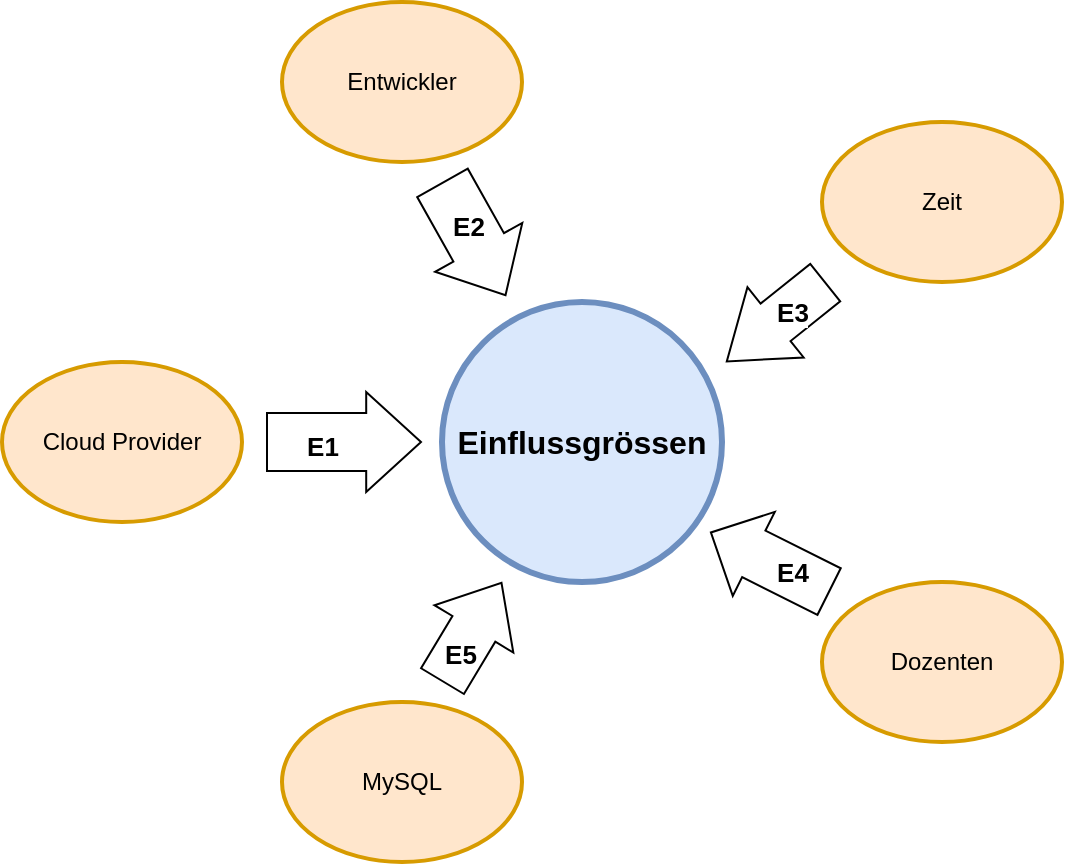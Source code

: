 <mxfile version="24.2.5" type="device">
  <diagram name="Page-1" id="rI4db7pEX1Cf_EbMsaSA">
    <mxGraphModel dx="1002" dy="635" grid="1" gridSize="10" guides="1" tooltips="1" connect="1" arrows="1" fold="1" page="1" pageScale="1" pageWidth="1100" pageHeight="850" math="0" shadow="0">
      <root>
        <mxCell id="0" />
        <mxCell id="1" parent="0" />
        <mxCell id="lvt2snzVeRsmzvJVD1wK-2" value="" style="shape=flexArrow;endArrow=classic;html=1;rounded=0;width=29;endSize=8.8;" parent="1" edge="1">
          <mxGeometry width="50" height="50" relative="1" as="geometry">
            <mxPoint x="372" y="320" as="sourcePoint" />
            <mxPoint x="450" y="320" as="targetPoint" />
          </mxGeometry>
        </mxCell>
        <mxCell id="lvt2snzVeRsmzvJVD1wK-3" value="E1" style="edgeLabel;html=1;align=center;verticalAlign=middle;resizable=0;points=[];fontSize=13;fontStyle=1" parent="lvt2snzVeRsmzvJVD1wK-2" vertex="1" connectable="0">
          <mxGeometry x="-0.301" y="-4" relative="1" as="geometry">
            <mxPoint y="-2" as="offset" />
          </mxGeometry>
        </mxCell>
        <mxCell id="lvt2snzVeRsmzvJVD1wK-1" value="&lt;font style=&quot;font-size: 16px;&quot;&gt;&lt;b&gt;Einflussgrössen&lt;/b&gt;&lt;/font&gt;" style="ellipse;whiteSpace=wrap;html=1;aspect=fixed;fillColor=#dae8fc;strokeColor=#6c8ebf;strokeWidth=3;" parent="1" vertex="1">
          <mxGeometry x="460" y="250" width="140" height="140" as="geometry" />
        </mxCell>
        <mxCell id="lvt2snzVeRsmzvJVD1wK-4" value="Cloud Provider" style="ellipse;whiteSpace=wrap;html=1;fillColor=#ffe6cc;strokeColor=#d79b00;strokeWidth=2;" parent="1" vertex="1">
          <mxGeometry x="240" y="280" width="120" height="80" as="geometry" />
        </mxCell>
        <mxCell id="lvt2snzVeRsmzvJVD1wK-5" value="Entwickler" style="ellipse;whiteSpace=wrap;html=1;fillColor=#ffe6cc;strokeColor=#d79b00;strokeWidth=2;" parent="1" vertex="1">
          <mxGeometry x="380" y="100" width="120" height="80" as="geometry" />
        </mxCell>
        <mxCell id="lvt2snzVeRsmzvJVD1wK-11" value="" style="shape=flexArrow;endArrow=classic;html=1;rounded=0;width=29;endSize=8.8;shadow=0;fillColor=none;" parent="1" edge="1">
          <mxGeometry width="50" height="50" relative="1" as="geometry">
            <mxPoint x="460" y="190" as="sourcePoint" />
            <mxPoint x="492" y="247" as="targetPoint" />
          </mxGeometry>
        </mxCell>
        <mxCell id="lvt2snzVeRsmzvJVD1wK-12" value="E2" style="edgeLabel;html=1;align=center;verticalAlign=middle;resizable=0;points=[];fontSize=13;fontStyle=1" parent="lvt2snzVeRsmzvJVD1wK-11" vertex="1" connectable="0">
          <mxGeometry x="-0.301" y="-4" relative="1" as="geometry">
            <mxPoint x="5" as="offset" />
          </mxGeometry>
        </mxCell>
        <mxCell id="lvt2snzVeRsmzvJVD1wK-15" value="" style="shape=flexArrow;endArrow=classic;html=1;rounded=0;width=26;endSize=7.66;" parent="1" edge="1">
          <mxGeometry width="50" height="50" relative="1" as="geometry">
            <mxPoint x="654" y="395" as="sourcePoint" />
            <mxPoint x="594" y="365" as="targetPoint" />
          </mxGeometry>
        </mxCell>
        <mxCell id="lvt2snzVeRsmzvJVD1wK-16" value="E4" style="edgeLabel;html=1;align=center;verticalAlign=middle;resizable=0;points=[];fontSize=13;fontStyle=1" parent="lvt2snzVeRsmzvJVD1wK-15" vertex="1" connectable="0">
          <mxGeometry x="-0.301" y="-4" relative="1" as="geometry">
            <mxPoint y="4" as="offset" />
          </mxGeometry>
        </mxCell>
        <mxCell id="lvt2snzVeRsmzvJVD1wK-18" value="Dozenten" style="ellipse;whiteSpace=wrap;html=1;fillColor=#ffe6cc;strokeColor=#d79b00;strokeWidth=2;" parent="1" vertex="1">
          <mxGeometry x="650" y="390" width="120" height="80" as="geometry" />
        </mxCell>
        <mxCell id="R2EdTFh1cjnXrvmW1Stg-1" value="MySQL" style="ellipse;whiteSpace=wrap;html=1;fillColor=#ffe6cc;strokeColor=#d79b00;strokeWidth=2;" parent="1" vertex="1">
          <mxGeometry x="380" y="450" width="120" height="80" as="geometry" />
        </mxCell>
        <mxCell id="R2EdTFh1cjnXrvmW1Stg-2" value="" style="shape=flexArrow;endArrow=classic;html=1;rounded=0;width=25;endSize=8.61;shadow=0;fillColor=none;" parent="1" edge="1">
          <mxGeometry width="50" height="50" relative="1" as="geometry">
            <mxPoint x="460" y="440" as="sourcePoint" />
            <mxPoint x="490" y="390" as="targetPoint" />
          </mxGeometry>
        </mxCell>
        <mxCell id="R2EdTFh1cjnXrvmW1Stg-3" value="E5" style="edgeLabel;html=1;align=center;verticalAlign=middle;resizable=0;points=[];fontSize=13;fontStyle=1" parent="R2EdTFh1cjnXrvmW1Stg-2" vertex="1" connectable="0">
          <mxGeometry x="-0.301" y="-4" relative="1" as="geometry">
            <mxPoint x="-5" y="1" as="offset" />
          </mxGeometry>
        </mxCell>
        <mxCell id="O9IXGZ9kx89oddyDVHv0-1" value="Zeit" style="ellipse;whiteSpace=wrap;html=1;fillColor=#ffe6cc;strokeColor=#d79b00;strokeWidth=2;" vertex="1" parent="1">
          <mxGeometry x="650" y="160" width="120" height="80" as="geometry" />
        </mxCell>
        <mxCell id="O9IXGZ9kx89oddyDVHv0-3" value="" style="shape=flexArrow;endArrow=classic;html=1;rounded=0;width=24;endSize=10.08;shadow=0;fillColor=none;" edge="1" parent="1">
          <mxGeometry width="50" height="50" relative="1" as="geometry">
            <mxPoint x="652" y="240" as="sourcePoint" />
            <mxPoint x="602" y="280" as="targetPoint" />
          </mxGeometry>
        </mxCell>
        <mxCell id="O9IXGZ9kx89oddyDVHv0-4" value="E3" style="edgeLabel;html=1;align=center;verticalAlign=middle;resizable=0;points=[];fontSize=13;fontStyle=1" vertex="1" connectable="0" parent="O9IXGZ9kx89oddyDVHv0-3">
          <mxGeometry x="-0.301" y="-4" relative="1" as="geometry">
            <mxPoint x="3" y="4" as="offset" />
          </mxGeometry>
        </mxCell>
      </root>
    </mxGraphModel>
  </diagram>
</mxfile>
